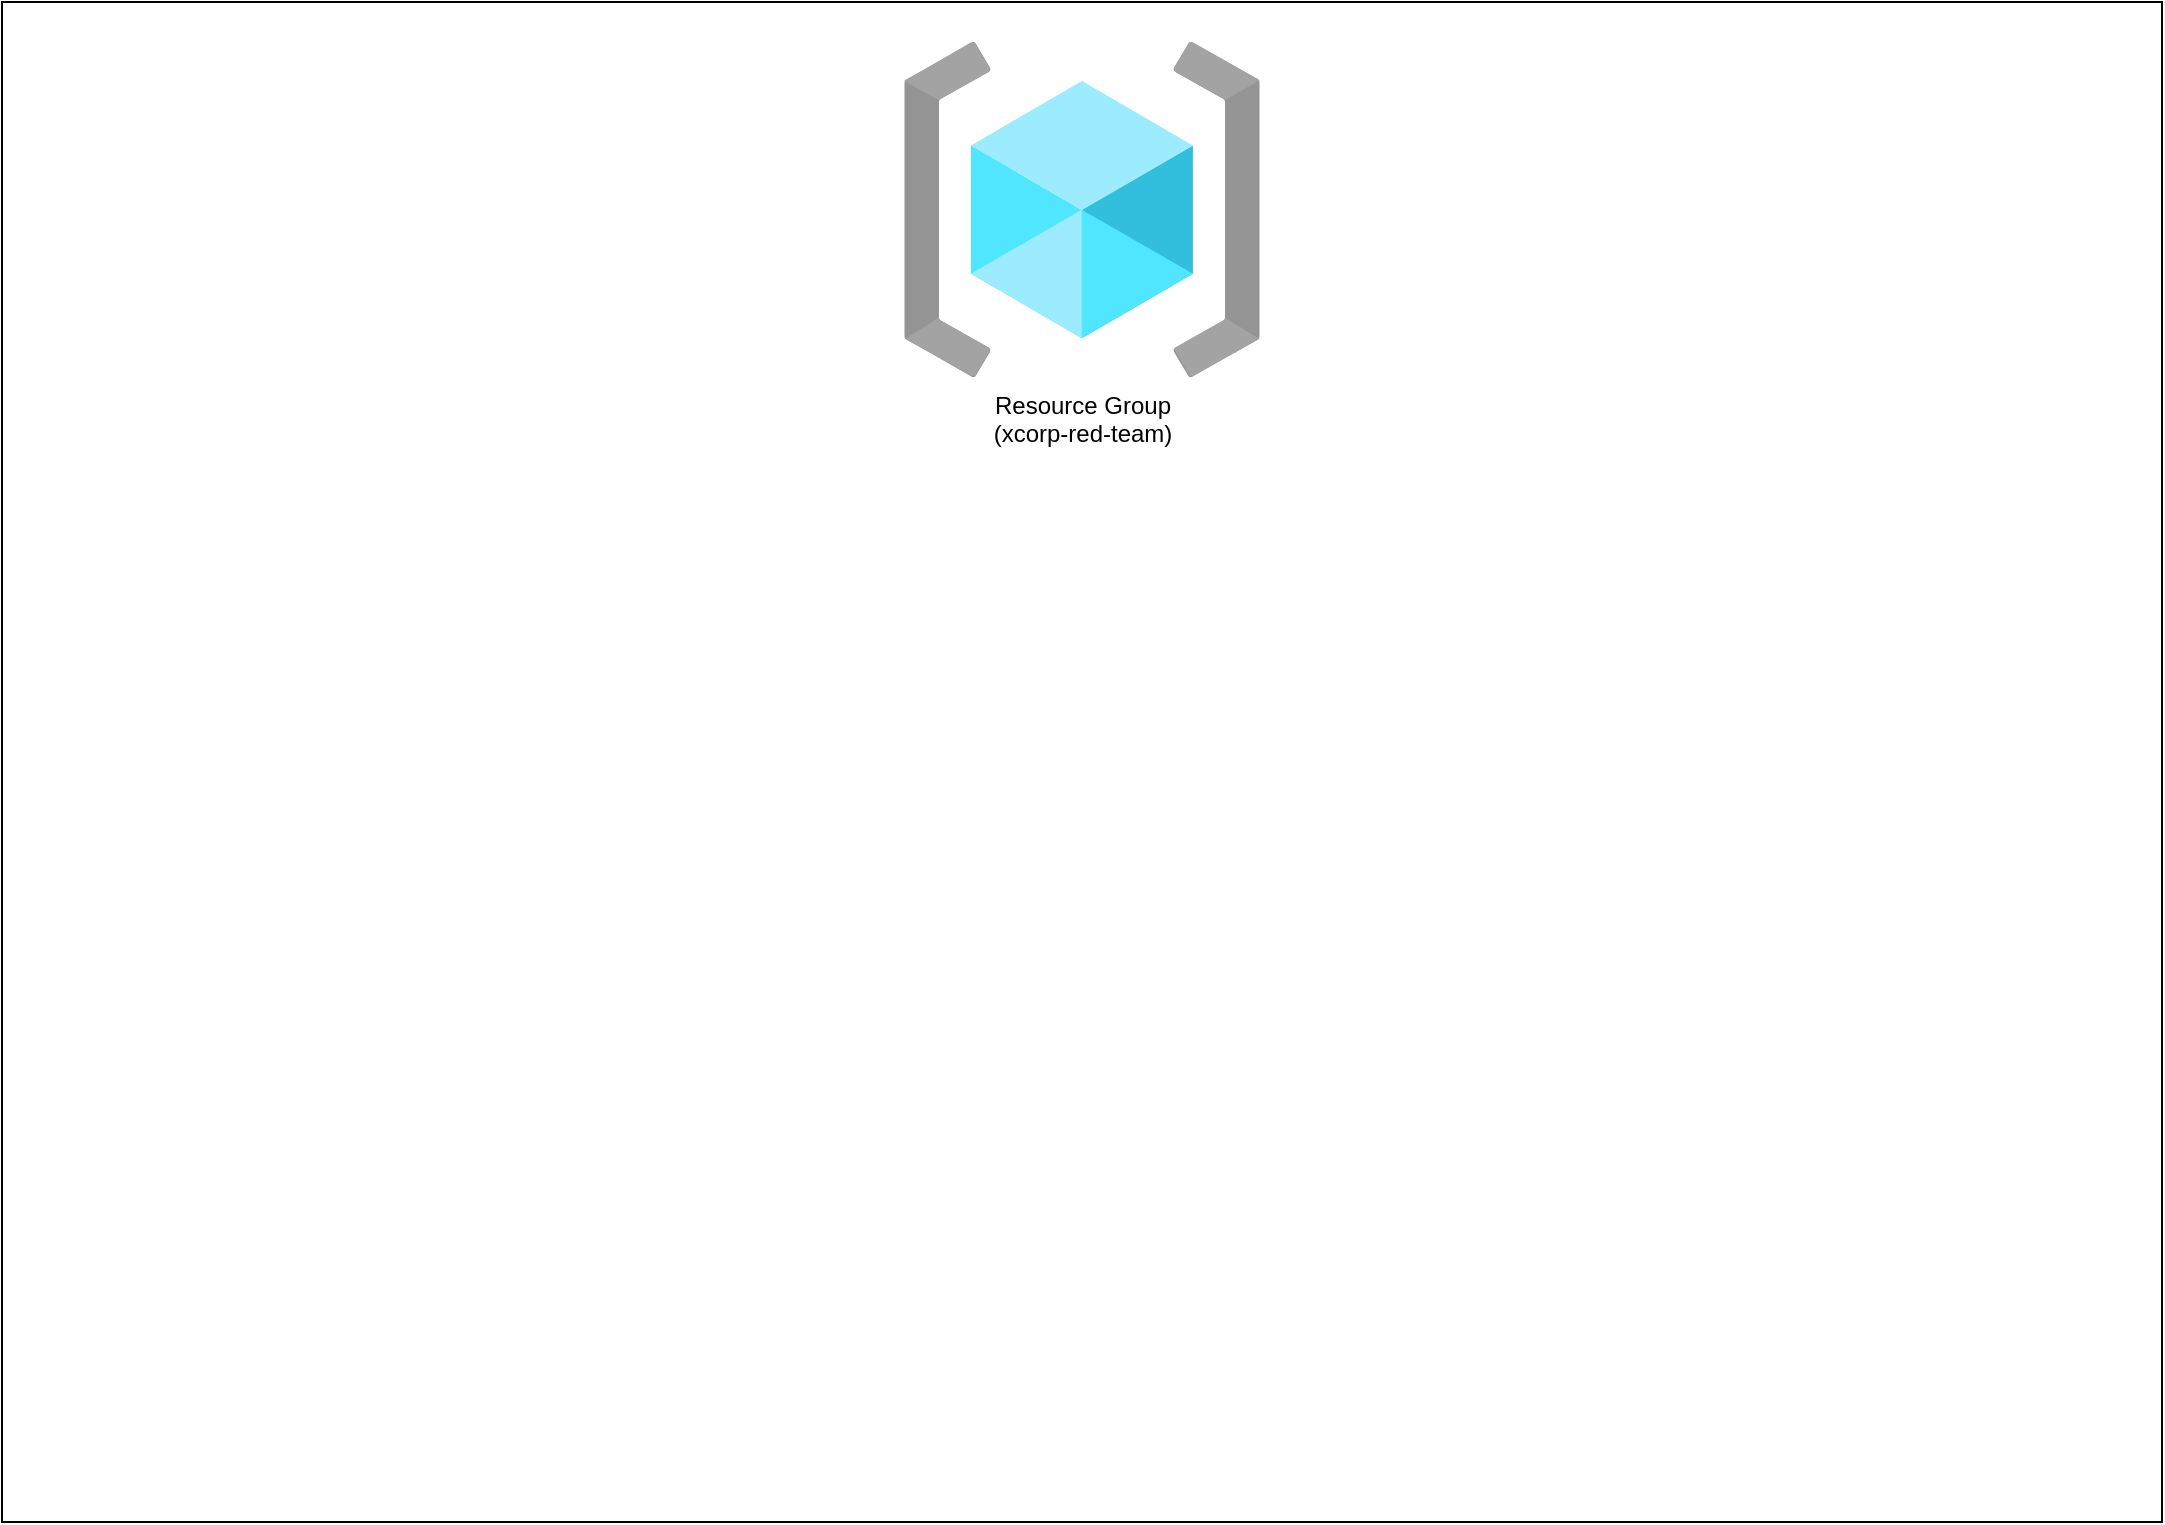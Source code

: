 <mxfile version="14.0.1" type="github">
  <diagram id="awUFE3C4gehDu1hdduJR" name="Page-1">
    <mxGraphModel dx="1426" dy="772" grid="1" gridSize="10" guides="1" tooltips="1" connect="1" arrows="1" fold="1" page="1" pageScale="1" pageWidth="1169" pageHeight="827" math="0" shadow="0">
      <root>
        <mxCell id="0" />
        <mxCell id="1" parent="0" />
        <mxCell id="5SM1c2wKSi8nBhekRfui-2" value="" style="rounded=0;whiteSpace=wrap;html=1;" vertex="1" parent="1">
          <mxGeometry x="40" y="40" width="1080" height="760" as="geometry" />
        </mxCell>
        <mxCell id="es2LM7iE-isvYu5juhWk-1" value="Resource Group&lt;br&gt;(xcorp-red-team)" style="aspect=fixed;html=1;points=[];align=center;image;fontSize=12;image=img/lib/azure2/general/Resource_Groups.svg;" parent="1" vertex="1">
          <mxGeometry x="491" y="60.0" width="178" height="167.53" as="geometry" />
        </mxCell>
      </root>
    </mxGraphModel>
  </diagram>
</mxfile>
